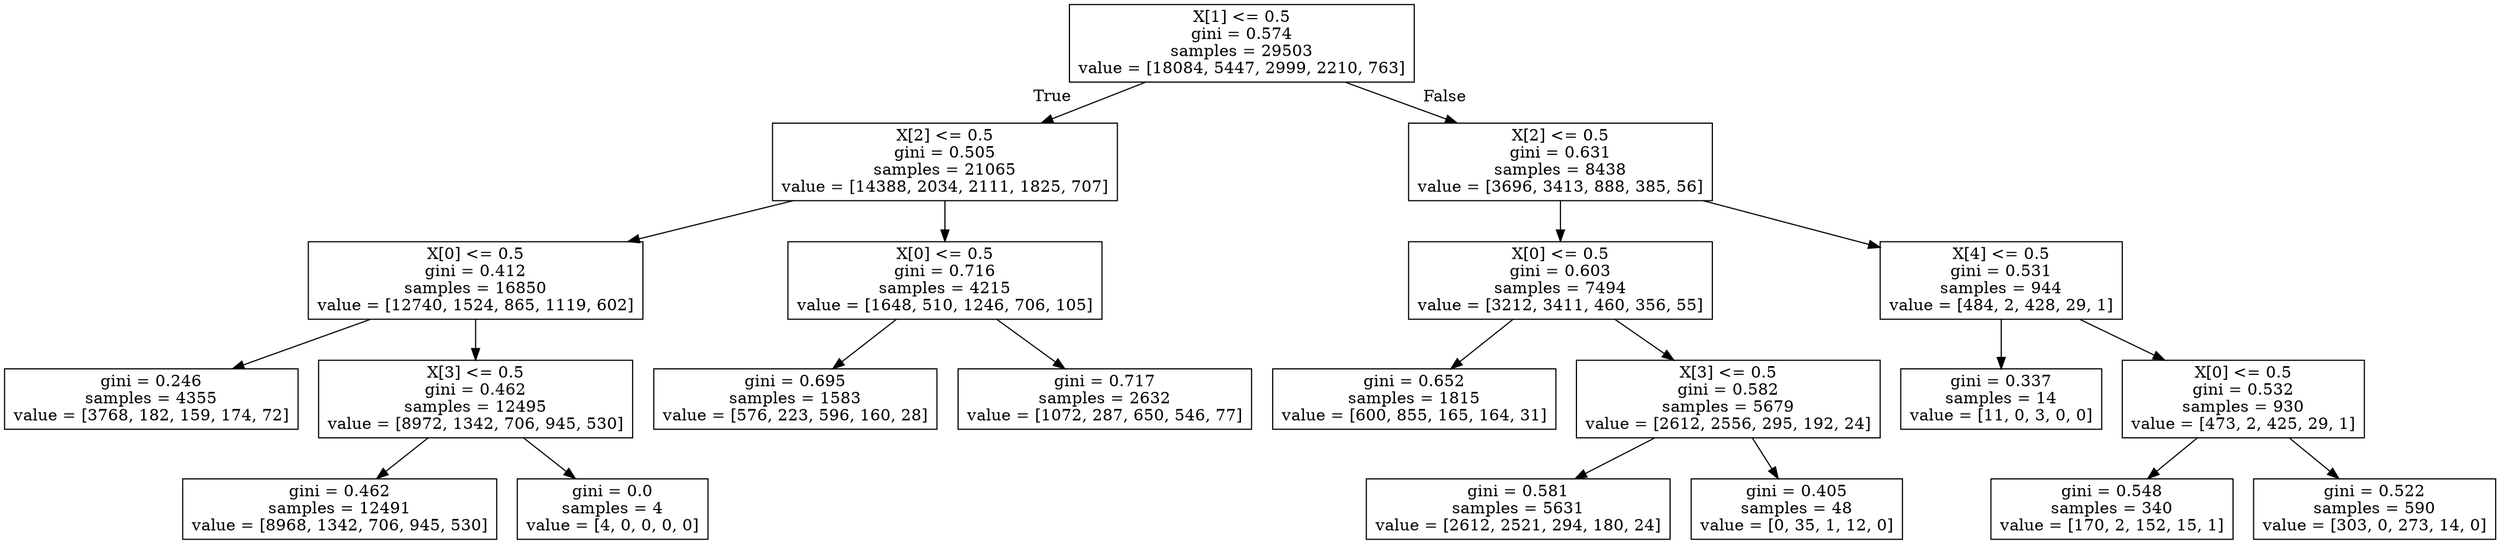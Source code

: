 digraph Tree {
node [shape=box] ;
0 [label="X[1] <= 0.5\ngini = 0.574\nsamples = 29503\nvalue = [18084, 5447, 2999, 2210, 763]"] ;
1 [label="X[2] <= 0.5\ngini = 0.505\nsamples = 21065\nvalue = [14388, 2034, 2111, 1825, 707]"] ;
0 -> 1 [labeldistance=2.5, labelangle=45, headlabel="True"] ;
2 [label="X[0] <= 0.5\ngini = 0.412\nsamples = 16850\nvalue = [12740, 1524, 865, 1119, 602]"] ;
1 -> 2 ;
3 [label="gini = 0.246\nsamples = 4355\nvalue = [3768, 182, 159, 174, 72]"] ;
2 -> 3 ;
4 [label="X[3] <= 0.5\ngini = 0.462\nsamples = 12495\nvalue = [8972, 1342, 706, 945, 530]"] ;
2 -> 4 ;
5 [label="gini = 0.462\nsamples = 12491\nvalue = [8968, 1342, 706, 945, 530]"] ;
4 -> 5 ;
6 [label="gini = 0.0\nsamples = 4\nvalue = [4, 0, 0, 0, 0]"] ;
4 -> 6 ;
7 [label="X[0] <= 0.5\ngini = 0.716\nsamples = 4215\nvalue = [1648, 510, 1246, 706, 105]"] ;
1 -> 7 ;
8 [label="gini = 0.695\nsamples = 1583\nvalue = [576, 223, 596, 160, 28]"] ;
7 -> 8 ;
9 [label="gini = 0.717\nsamples = 2632\nvalue = [1072, 287, 650, 546, 77]"] ;
7 -> 9 ;
10 [label="X[2] <= 0.5\ngini = 0.631\nsamples = 8438\nvalue = [3696, 3413, 888, 385, 56]"] ;
0 -> 10 [labeldistance=2.5, labelangle=-45, headlabel="False"] ;
11 [label="X[0] <= 0.5\ngini = 0.603\nsamples = 7494\nvalue = [3212, 3411, 460, 356, 55]"] ;
10 -> 11 ;
12 [label="gini = 0.652\nsamples = 1815\nvalue = [600, 855, 165, 164, 31]"] ;
11 -> 12 ;
13 [label="X[3] <= 0.5\ngini = 0.582\nsamples = 5679\nvalue = [2612, 2556, 295, 192, 24]"] ;
11 -> 13 ;
14 [label="gini = 0.581\nsamples = 5631\nvalue = [2612, 2521, 294, 180, 24]"] ;
13 -> 14 ;
15 [label="gini = 0.405\nsamples = 48\nvalue = [0, 35, 1, 12, 0]"] ;
13 -> 15 ;
16 [label="X[4] <= 0.5\ngini = 0.531\nsamples = 944\nvalue = [484, 2, 428, 29, 1]"] ;
10 -> 16 ;
17 [label="gini = 0.337\nsamples = 14\nvalue = [11, 0, 3, 0, 0]"] ;
16 -> 17 ;
18 [label="X[0] <= 0.5\ngini = 0.532\nsamples = 930\nvalue = [473, 2, 425, 29, 1]"] ;
16 -> 18 ;
19 [label="gini = 0.548\nsamples = 340\nvalue = [170, 2, 152, 15, 1]"] ;
18 -> 19 ;
20 [label="gini = 0.522\nsamples = 590\nvalue = [303, 0, 273, 14, 0]"] ;
18 -> 20 ;
}